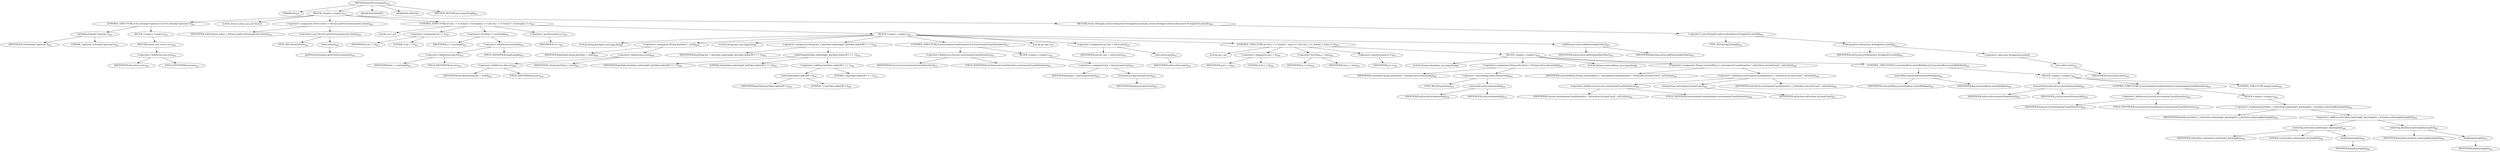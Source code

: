 digraph "patchEnvironment" {  
"1261" [label = <(METHOD,patchEnvironment)<SUB>619</SUB>> ]
"1262" [label = <(PARAM,this)<SUB>619</SUB>> ]
"1263" [label = <(BLOCK,&lt;empty&gt;,&lt;empty&gt;)<SUB>619</SUB>> ]
"1264" [label = <(CONTROL_STRUCTURE,if (Os.isFamily(&quot;openvms&quot;)),if (Os.isFamily(&quot;openvms&quot;)))<SUB>623</SUB>> ]
"1265" [label = <(isFamily,isFamily(&quot;openvms&quot;))<SUB>623</SUB>> ]
"1266" [label = <(IDENTIFIER,Os,isFamily(&quot;openvms&quot;))<SUB>623</SUB>> ]
"1267" [label = <(LITERAL,&quot;openvms&quot;,isFamily(&quot;openvms&quot;))<SUB>623</SUB>> ]
"1268" [label = <(BLOCK,&lt;empty&gt;,&lt;empty&gt;)<SUB>623</SUB>> ]
"1269" [label = <(RETURN,return env;,return env;)<SUB>624</SUB>> ]
"1270" [label = <(&lt;operator&gt;.fieldAccess,this.env)<SUB>624</SUB>> ]
"1271" [label = <(IDENTIFIER,this,return env;)<SUB>624</SUB>> ]
"1272" [label = <(FIELD_IDENTIFIER,env,env)<SUB>624</SUB>> ]
"1273" [label = <(LOCAL,Vector osEnv: java.util.Vector)> ]
"1274" [label = <(&lt;operator&gt;.assignment,Vector osEnv = (Vector) getProcEnvironment().clone())<SUB>626</SUB>> ]
"1275" [label = <(IDENTIFIER,osEnv,Vector osEnv = (Vector) getProcEnvironment().clone())<SUB>626</SUB>> ]
"1276" [label = <(&lt;operator&gt;.cast,(Vector) getProcEnvironment().clone())<SUB>626</SUB>> ]
"1277" [label = <(TYPE_REF,Vector,Vector)<SUB>626</SUB>> ]
"1278" [label = <(clone,clone())<SUB>626</SUB>> ]
"1279" [label = <(getProcEnvironment,getProcEnvironment())<SUB>626</SUB>> ]
"1280" [label = <(CONTROL_STRUCTURE,for (int i = 0; Some(i &lt; env.length); i++),for (int i = 0; Some(i &lt; env.length); i++))<SUB>627</SUB>> ]
"1281" [label = <(LOCAL,int i: int)> ]
"1282" [label = <(&lt;operator&gt;.assignment,int i = 0)<SUB>627</SUB>> ]
"1283" [label = <(IDENTIFIER,i,int i = 0)<SUB>627</SUB>> ]
"1284" [label = <(LITERAL,0,int i = 0)<SUB>627</SUB>> ]
"1285" [label = <(&lt;operator&gt;.lessThan,i &lt; env.length)<SUB>627</SUB>> ]
"1286" [label = <(IDENTIFIER,i,i &lt; env.length)<SUB>627</SUB>> ]
"1287" [label = <(&lt;operator&gt;.fieldAccess,env.length)<SUB>627</SUB>> ]
"1288" [label = <(&lt;operator&gt;.fieldAccess,this.env)<SUB>627</SUB>> ]
"1289" [label = <(IDENTIFIER,this,i &lt; env.length)<SUB>627</SUB>> ]
"1290" [label = <(FIELD_IDENTIFIER,env,env)<SUB>627</SUB>> ]
"1291" [label = <(FIELD_IDENTIFIER,length,length)<SUB>627</SUB>> ]
"1292" [label = <(&lt;operator&gt;.postIncrement,i++)<SUB>627</SUB>> ]
"1293" [label = <(IDENTIFIER,i,i++)<SUB>627</SUB>> ]
"1294" [label = <(BLOCK,&lt;empty&gt;,&lt;empty&gt;)<SUB>627</SUB>> ]
"1295" [label = <(LOCAL,String keyValue: java.lang.String)> ]
"1296" [label = <(&lt;operator&gt;.assignment,String keyValue = env[i])<SUB>628</SUB>> ]
"1297" [label = <(IDENTIFIER,keyValue,String keyValue = env[i])<SUB>628</SUB>> ]
"1298" [label = <(&lt;operator&gt;.indexAccess,env[i])<SUB>628</SUB>> ]
"1299" [label = <(&lt;operator&gt;.fieldAccess,this.env)<SUB>628</SUB>> ]
"1300" [label = <(IDENTIFIER,this,String keyValue = env[i])<SUB>628</SUB>> ]
"1301" [label = <(FIELD_IDENTIFIER,env,env)<SUB>628</SUB>> ]
"1302" [label = <(IDENTIFIER,i,String keyValue = env[i])<SUB>628</SUB>> ]
"1303" [label = <(LOCAL,String key: java.lang.String)> ]
"1304" [label = <(&lt;operator&gt;.assignment,String key = keyValue.substring(0, keyValue.indexOf('=') + 1))<SUB>630</SUB>> ]
"1305" [label = <(IDENTIFIER,key,String key = keyValue.substring(0, keyValue.indexOf('=') + 1))<SUB>630</SUB>> ]
"1306" [label = <(substring,keyValue.substring(0, keyValue.indexOf('=') + 1))<SUB>630</SUB>> ]
"1307" [label = <(IDENTIFIER,keyValue,keyValue.substring(0, keyValue.indexOf('=') + 1))<SUB>630</SUB>> ]
"1308" [label = <(LITERAL,0,keyValue.substring(0, keyValue.indexOf('=') + 1))<SUB>630</SUB>> ]
"1309" [label = <(&lt;operator&gt;.addition,keyValue.indexOf('=') + 1)<SUB>630</SUB>> ]
"1310" [label = <(indexOf,keyValue.indexOf('='))<SUB>630</SUB>> ]
"1311" [label = <(IDENTIFIER,keyValue,keyValue.indexOf('='))<SUB>630</SUB>> ]
"1312" [label = <(LITERAL,'=',keyValue.indexOf('='))<SUB>630</SUB>> ]
"1313" [label = <(LITERAL,1,keyValue.indexOf('=') + 1)<SUB>630</SUB>> ]
"1314" [label = <(CONTROL_STRUCTURE,if (environmentCaseInSensitive),if (environmentCaseInSensitive))<SUB>631</SUB>> ]
"1315" [label = <(&lt;operator&gt;.fieldAccess,Execute.environmentCaseInSensitive)<SUB>631</SUB>> ]
"1316" [label = <(IDENTIFIER,Execute,if (environmentCaseInSensitive))<SUB>631</SUB>> ]
"1317" [label = <(FIELD_IDENTIFIER,environmentCaseInSensitive,environmentCaseInSensitive)<SUB>631</SUB>> ]
"1318" [label = <(BLOCK,&lt;empty&gt;,&lt;empty&gt;)<SUB>631</SUB>> ]
"1319" [label = <(&lt;operator&gt;.assignment,key = key.toLowerCase())<SUB>633</SUB>> ]
"1320" [label = <(IDENTIFIER,key,key = key.toLowerCase())<SUB>633</SUB>> ]
"1321" [label = <(toLowerCase,key.toLowerCase())<SUB>633</SUB>> ]
"1322" [label = <(IDENTIFIER,key,key.toLowerCase())<SUB>633</SUB>> ]
"1323" [label = <(LOCAL,int size: int)> ]
"1324" [label = <(&lt;operator&gt;.assignment,int size = osEnv.size())<SUB>635</SUB>> ]
"1325" [label = <(IDENTIFIER,size,int size = osEnv.size())<SUB>635</SUB>> ]
"1326" [label = <(size,osEnv.size())<SUB>635</SUB>> ]
"1327" [label = <(IDENTIFIER,osEnv,osEnv.size())<SUB>635</SUB>> ]
"1328" [label = <(CONTROL_STRUCTURE,for (int j = 0; Some(j &lt; size); j++),for (int j = 0; Some(j &lt; size); j++))<SUB>638</SUB>> ]
"1329" [label = <(LOCAL,int j: int)> ]
"1330" [label = <(&lt;operator&gt;.assignment,int j = 0)<SUB>638</SUB>> ]
"1331" [label = <(IDENTIFIER,j,int j = 0)<SUB>638</SUB>> ]
"1332" [label = <(LITERAL,0,int j = 0)<SUB>638</SUB>> ]
"1333" [label = <(&lt;operator&gt;.lessThan,j &lt; size)<SUB>638</SUB>> ]
"1334" [label = <(IDENTIFIER,j,j &lt; size)<SUB>638</SUB>> ]
"1335" [label = <(IDENTIFIER,size,j &lt; size)<SUB>638</SUB>> ]
"1336" [label = <(&lt;operator&gt;.postIncrement,j++)<SUB>638</SUB>> ]
"1337" [label = <(IDENTIFIER,j,j++)<SUB>638</SUB>> ]
"1338" [label = <(BLOCK,&lt;empty&gt;,&lt;empty&gt;)<SUB>638</SUB>> ]
"1339" [label = <(LOCAL,String osEnvItem: java.lang.String)> ]
"1340" [label = <(&lt;operator&gt;.assignment,String osEnvItem = (String) osEnv.elementAt(j))<SUB>639</SUB>> ]
"1341" [label = <(IDENTIFIER,osEnvItem,String osEnvItem = (String) osEnv.elementAt(j))<SUB>639</SUB>> ]
"1342" [label = <(&lt;operator&gt;.cast,(String) osEnv.elementAt(j))<SUB>639</SUB>> ]
"1343" [label = <(TYPE_REF,String,String)<SUB>639</SUB>> ]
"1344" [label = <(elementAt,osEnv.elementAt(j))<SUB>639</SUB>> ]
"1345" [label = <(IDENTIFIER,osEnv,osEnv.elementAt(j))<SUB>639</SUB>> ]
"1346" [label = <(IDENTIFIER,j,osEnv.elementAt(j))<SUB>639</SUB>> ]
"1347" [label = <(LOCAL,String convertedItem: java.lang.String)> ]
"1348" [label = <(&lt;operator&gt;.assignment,String convertedItem = environmentCaseInSensitive ? osEnvItem.toLowerCase() : osEnvItem)<SUB>640</SUB>> ]
"1349" [label = <(IDENTIFIER,convertedItem,String convertedItem = environmentCaseInSensitive ? osEnvItem.toLowerCase() : osEnvItem)<SUB>640</SUB>> ]
"1350" [label = <(&lt;operator&gt;.conditional,environmentCaseInSensitive ? osEnvItem.toLowerCase() : osEnvItem)<SUB>640</SUB>> ]
"1351" [label = <(&lt;operator&gt;.fieldAccess,Execute.environmentCaseInSensitive)<SUB>640</SUB>> ]
"1352" [label = <(IDENTIFIER,Execute,environmentCaseInSensitive ? osEnvItem.toLowerCase() : osEnvItem)<SUB>640</SUB>> ]
"1353" [label = <(FIELD_IDENTIFIER,environmentCaseInSensitive,environmentCaseInSensitive)<SUB>640</SUB>> ]
"1354" [label = <(toLowerCase,osEnvItem.toLowerCase())<SUB>641</SUB>> ]
"1355" [label = <(IDENTIFIER,osEnvItem,osEnvItem.toLowerCase())<SUB>641</SUB>> ]
"1356" [label = <(IDENTIFIER,osEnvItem,environmentCaseInSensitive ? osEnvItem.toLowerCase() : osEnvItem)<SUB>641</SUB>> ]
"1357" [label = <(CONTROL_STRUCTURE,if (convertedItem.startsWith(key)),if (convertedItem.startsWith(key)))<SUB>642</SUB>> ]
"1358" [label = <(startsWith,convertedItem.startsWith(key))<SUB>642</SUB>> ]
"1359" [label = <(IDENTIFIER,convertedItem,convertedItem.startsWith(key))<SUB>642</SUB>> ]
"1360" [label = <(IDENTIFIER,key,convertedItem.startsWith(key))<SUB>642</SUB>> ]
"1361" [label = <(BLOCK,&lt;empty&gt;,&lt;empty&gt;)<SUB>642</SUB>> ]
"1362" [label = <(removeElementAt,osEnv.removeElementAt(j))<SUB>643</SUB>> ]
"1363" [label = <(IDENTIFIER,osEnv,osEnv.removeElementAt(j))<SUB>643</SUB>> ]
"1364" [label = <(IDENTIFIER,j,osEnv.removeElementAt(j))<SUB>643</SUB>> ]
"1365" [label = <(CONTROL_STRUCTURE,if (environmentCaseInSensitive),if (environmentCaseInSensitive))<SUB>644</SUB>> ]
"1366" [label = <(&lt;operator&gt;.fieldAccess,Execute.environmentCaseInSensitive)<SUB>644</SUB>> ]
"1367" [label = <(IDENTIFIER,Execute,if (environmentCaseInSensitive))<SUB>644</SUB>> ]
"1368" [label = <(FIELD_IDENTIFIER,environmentCaseInSensitive,environmentCaseInSensitive)<SUB>644</SUB>> ]
"1369" [label = <(BLOCK,&lt;empty&gt;,&lt;empty&gt;)<SUB>644</SUB>> ]
"1370" [label = <(&lt;operator&gt;.assignment,keyValue = osEnvItem.substring(0, key.length()) + keyValue.substring(key.length()))<SUB>646</SUB>> ]
"1371" [label = <(IDENTIFIER,keyValue,keyValue = osEnvItem.substring(0, key.length()) + keyValue.substring(key.length()))<SUB>646</SUB>> ]
"1372" [label = <(&lt;operator&gt;.addition,osEnvItem.substring(0, key.length()) + keyValue.substring(key.length()))<SUB>646</SUB>> ]
"1373" [label = <(substring,osEnvItem.substring(0, key.length()))<SUB>646</SUB>> ]
"1374" [label = <(IDENTIFIER,osEnvItem,osEnvItem.substring(0, key.length()))<SUB>646</SUB>> ]
"1375" [label = <(LITERAL,0,osEnvItem.substring(0, key.length()))<SUB>646</SUB>> ]
"1376" [label = <(length,key.length())<SUB>646</SUB>> ]
"1377" [label = <(IDENTIFIER,key,key.length())<SUB>646</SUB>> ]
"1378" [label = <(substring,keyValue.substring(key.length()))<SUB>647</SUB>> ]
"1379" [label = <(IDENTIFIER,keyValue,keyValue.substring(key.length()))<SUB>647</SUB>> ]
"1380" [label = <(length,key.length())<SUB>647</SUB>> ]
"1381" [label = <(IDENTIFIER,key,key.length())<SUB>647</SUB>> ]
"1382" [label = <(CONTROL_STRUCTURE,break;,break;)<SUB>649</SUB>> ]
"1383" [label = <(addElement,osEnv.addElement(keyValue))<SUB>653</SUB>> ]
"1384" [label = <(IDENTIFIER,osEnv,osEnv.addElement(keyValue))<SUB>653</SUB>> ]
"1385" [label = <(IDENTIFIER,keyValue,osEnv.addElement(keyValue))<SUB>653</SUB>> ]
"1386" [label = <(RETURN,return (String[]) (osEnv.toArray(new String[osEnv.size()]));,return (String[]) (osEnv.toArray(new String[osEnv.size()]));)<SUB>655</SUB>> ]
"1387" [label = <(&lt;operator&gt;.cast,(String[]) (osEnv.toArray(new String[osEnv.size()])))<SUB>655</SUB>> ]
"1388" [label = <(TYPE_REF,String[],String[])<SUB>655</SUB>> ]
"1389" [label = <(toArray,osEnv.toArray(new String[osEnv.size()]))<SUB>655</SUB>> ]
"1390" [label = <(IDENTIFIER,osEnv,osEnv.toArray(new String[osEnv.size()]))<SUB>655</SUB>> ]
"1391" [label = <(&lt;operator&gt;.alloc,new String[osEnv.size()])> ]
"1392" [label = <(size,osEnv.size())<SUB>655</SUB>> ]
"1393" [label = <(IDENTIFIER,osEnv,osEnv.size())<SUB>655</SUB>> ]
"1394" [label = <(MODIFIER,PRIVATE)> ]
"1395" [label = <(MODIFIER,VIRTUAL)> ]
"1396" [label = <(METHOD_RETURN,java.lang.String[])<SUB>619</SUB>> ]
  "1261" -> "1262" 
  "1261" -> "1263" 
  "1261" -> "1394" 
  "1261" -> "1395" 
  "1261" -> "1396" 
  "1263" -> "1264" 
  "1263" -> "1273" 
  "1263" -> "1274" 
  "1263" -> "1280" 
  "1263" -> "1386" 
  "1264" -> "1265" 
  "1264" -> "1268" 
  "1265" -> "1266" 
  "1265" -> "1267" 
  "1268" -> "1269" 
  "1269" -> "1270" 
  "1270" -> "1271" 
  "1270" -> "1272" 
  "1274" -> "1275" 
  "1274" -> "1276" 
  "1276" -> "1277" 
  "1276" -> "1278" 
  "1278" -> "1279" 
  "1280" -> "1281" 
  "1280" -> "1282" 
  "1280" -> "1285" 
  "1280" -> "1292" 
  "1280" -> "1294" 
  "1282" -> "1283" 
  "1282" -> "1284" 
  "1285" -> "1286" 
  "1285" -> "1287" 
  "1287" -> "1288" 
  "1287" -> "1291" 
  "1288" -> "1289" 
  "1288" -> "1290" 
  "1292" -> "1293" 
  "1294" -> "1295" 
  "1294" -> "1296" 
  "1294" -> "1303" 
  "1294" -> "1304" 
  "1294" -> "1314" 
  "1294" -> "1323" 
  "1294" -> "1324" 
  "1294" -> "1328" 
  "1294" -> "1383" 
  "1296" -> "1297" 
  "1296" -> "1298" 
  "1298" -> "1299" 
  "1298" -> "1302" 
  "1299" -> "1300" 
  "1299" -> "1301" 
  "1304" -> "1305" 
  "1304" -> "1306" 
  "1306" -> "1307" 
  "1306" -> "1308" 
  "1306" -> "1309" 
  "1309" -> "1310" 
  "1309" -> "1313" 
  "1310" -> "1311" 
  "1310" -> "1312" 
  "1314" -> "1315" 
  "1314" -> "1318" 
  "1315" -> "1316" 
  "1315" -> "1317" 
  "1318" -> "1319" 
  "1319" -> "1320" 
  "1319" -> "1321" 
  "1321" -> "1322" 
  "1324" -> "1325" 
  "1324" -> "1326" 
  "1326" -> "1327" 
  "1328" -> "1329" 
  "1328" -> "1330" 
  "1328" -> "1333" 
  "1328" -> "1336" 
  "1328" -> "1338" 
  "1330" -> "1331" 
  "1330" -> "1332" 
  "1333" -> "1334" 
  "1333" -> "1335" 
  "1336" -> "1337" 
  "1338" -> "1339" 
  "1338" -> "1340" 
  "1338" -> "1347" 
  "1338" -> "1348" 
  "1338" -> "1357" 
  "1340" -> "1341" 
  "1340" -> "1342" 
  "1342" -> "1343" 
  "1342" -> "1344" 
  "1344" -> "1345" 
  "1344" -> "1346" 
  "1348" -> "1349" 
  "1348" -> "1350" 
  "1350" -> "1351" 
  "1350" -> "1354" 
  "1350" -> "1356" 
  "1351" -> "1352" 
  "1351" -> "1353" 
  "1354" -> "1355" 
  "1357" -> "1358" 
  "1357" -> "1361" 
  "1358" -> "1359" 
  "1358" -> "1360" 
  "1361" -> "1362" 
  "1361" -> "1365" 
  "1361" -> "1382" 
  "1362" -> "1363" 
  "1362" -> "1364" 
  "1365" -> "1366" 
  "1365" -> "1369" 
  "1366" -> "1367" 
  "1366" -> "1368" 
  "1369" -> "1370" 
  "1370" -> "1371" 
  "1370" -> "1372" 
  "1372" -> "1373" 
  "1372" -> "1378" 
  "1373" -> "1374" 
  "1373" -> "1375" 
  "1373" -> "1376" 
  "1376" -> "1377" 
  "1378" -> "1379" 
  "1378" -> "1380" 
  "1380" -> "1381" 
  "1383" -> "1384" 
  "1383" -> "1385" 
  "1386" -> "1387" 
  "1387" -> "1388" 
  "1387" -> "1389" 
  "1389" -> "1390" 
  "1389" -> "1391" 
  "1391" -> "1392" 
  "1392" -> "1393" 
}

